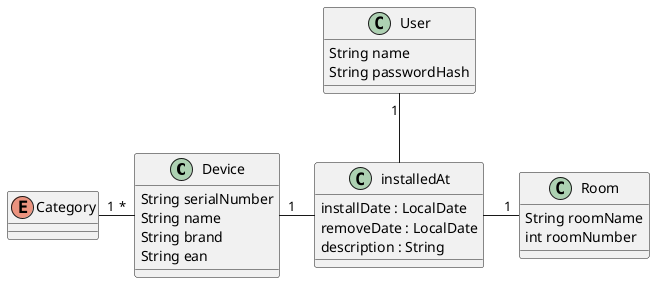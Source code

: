 @startuml

class Device{
  String serialNumber
  String name
  String brand
  String ean
}

enum Category{
}

class Room{
   String roomName
   int roomNumber
}
class User
{
    String name
    String passwordHash
}

class installedAt{
    installDate : LocalDate
    removeDate : LocalDate
    description : String
}

Device "1" -  installedAt
Device "*" -left- "1" Category
Room "1" -left- installedAt
User "1" --  installedAt

@enduml